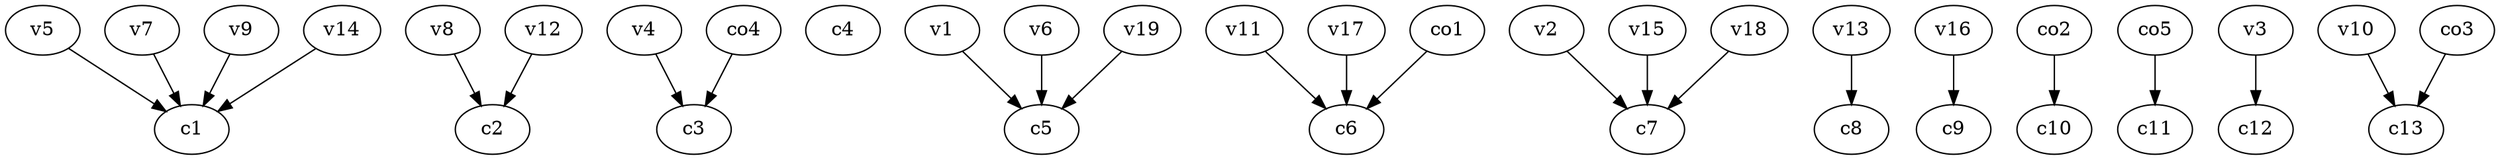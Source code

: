 strict digraph  {
c1;
c2;
c3;
c4;
c5;
c6;
c7;
c8;
c9;
c10;
c11;
c12;
c13;
v1;
v2;
v3;
v4;
v5;
v6;
v7;
v8;
v9;
v10;
v11;
v12;
v13;
v14;
v15;
v16;
v17;
v18;
v19;
co1;
co2;
co3;
co4;
co5;
v1 -> c5  [weight=1];
v2 -> c7  [weight=1];
v3 -> c12  [weight=1];
v4 -> c3  [weight=1];
v5 -> c1  [weight=1];
v6 -> c5  [weight=1];
v7 -> c1  [weight=1];
v8 -> c2  [weight=1];
v9 -> c1  [weight=1];
v10 -> c13  [weight=1];
v11 -> c6  [weight=1];
v12 -> c2  [weight=1];
v13 -> c8  [weight=1];
v14 -> c1  [weight=1];
v15 -> c7  [weight=1];
v16 -> c9  [weight=1];
v17 -> c6  [weight=1];
v18 -> c7  [weight=1];
v19 -> c5  [weight=1];
co1 -> c6  [weight=1];
co2 -> c10  [weight=1];
co3 -> c13  [weight=1];
co4 -> c3  [weight=1];
co5 -> c11  [weight=1];
}
